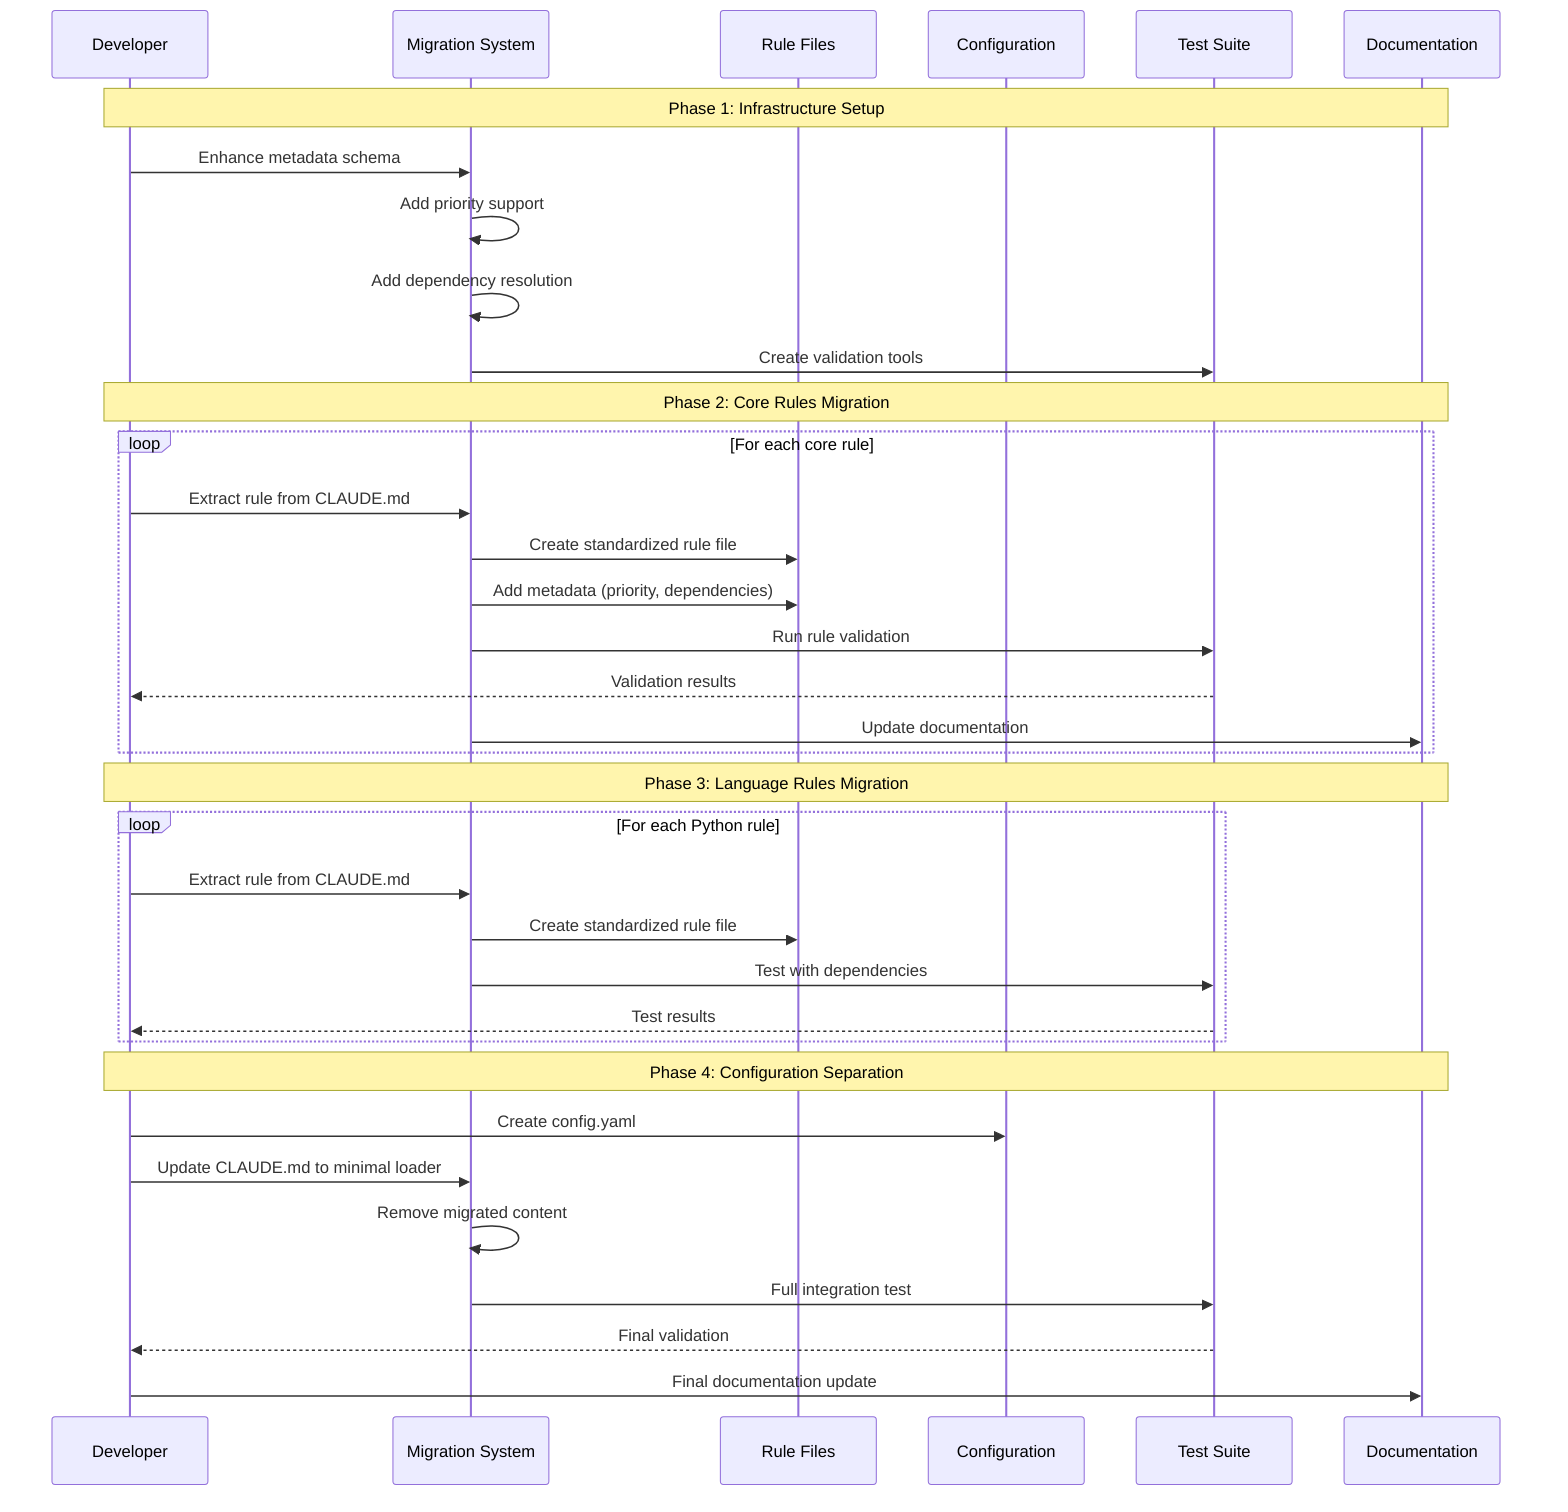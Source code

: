 sequenceDiagram
    participant Dev as Developer
    participant System as Migration System
    participant Rules as Rule Files
    participant Config as Configuration
    participant Tests as Test Suite
    participant Docs as Documentation
    
    Note over Dev,Docs: Phase 1: Infrastructure Setup
    Dev->>System: Enhance metadata schema
    System->>System: Add priority support
    System->>System: Add dependency resolution
    System->>Tests: Create validation tools
    
    Note over Dev,Docs: Phase 2: Core Rules Migration
    loop For each core rule
        Dev->>System: Extract rule from CLAUDE.md
        System->>Rules: Create standardized rule file
        System->>Rules: Add metadata (priority, dependencies)
        System->>Tests: Run rule validation
        Tests-->>Dev: Validation results
        System->>Docs: Update documentation
    end
    
    Note over Dev,Docs: Phase 3: Language Rules Migration
    loop For each Python rule
        Dev->>System: Extract rule from CLAUDE.md
        System->>Rules: Create standardized rule file
        System->>Tests: Test with dependencies
        Tests-->>Dev: Test results
    end
    
    Note over Dev,Docs: Phase 4: Configuration Separation
    Dev->>Config: Create config.yaml
    Dev->>System: Update CLAUDE.md to minimal loader
    System->>System: Remove migrated content
    System->>Tests: Full integration test
    Tests-->>Dev: Final validation
    Dev->>Docs: Final documentation update